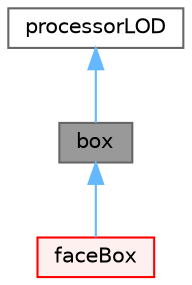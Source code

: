 digraph "box"
{
 // LATEX_PDF_SIZE
  bgcolor="transparent";
  edge [fontname=Helvetica,fontsize=10,labelfontname=Helvetica,labelfontsize=10];
  node [fontname=Helvetica,fontsize=10,shape=box,height=0.2,width=0.4];
  Node1 [id="Node000001",label="box",height=0.2,width=0.4,color="gray40", fillcolor="grey60", style="filled", fontcolor="black",tooltip="Creates the parallel distribution map by describing the source and target objects using box shapes."];
  Node2 -> Node1 [id="edge1_Node000001_Node000002",dir="back",color="steelblue1",style="solid",tooltip=" "];
  Node2 [id="Node000002",label="processorLOD",height=0.2,width=0.4,color="gray40", fillcolor="white", style="filled",URL="$classFoam_1_1processorLOD.html",tooltip="Base class to generate a parallel distribution map for sending sufficient target objects to cover a d..."];
  Node1 -> Node3 [id="edge2_Node000001_Node000003",dir="back",color="steelblue1",style="solid",tooltip=" "];
  Node3 [id="Node000003",label="faceBox",height=0.2,width=0.4,color="red", fillcolor="#FFF0F0", style="filled",URL="$classFoam_1_1processorLODs_1_1faceBox.html",tooltip="Creates the parallel distribution map by describing the source and target objects using box shapes."];
}
